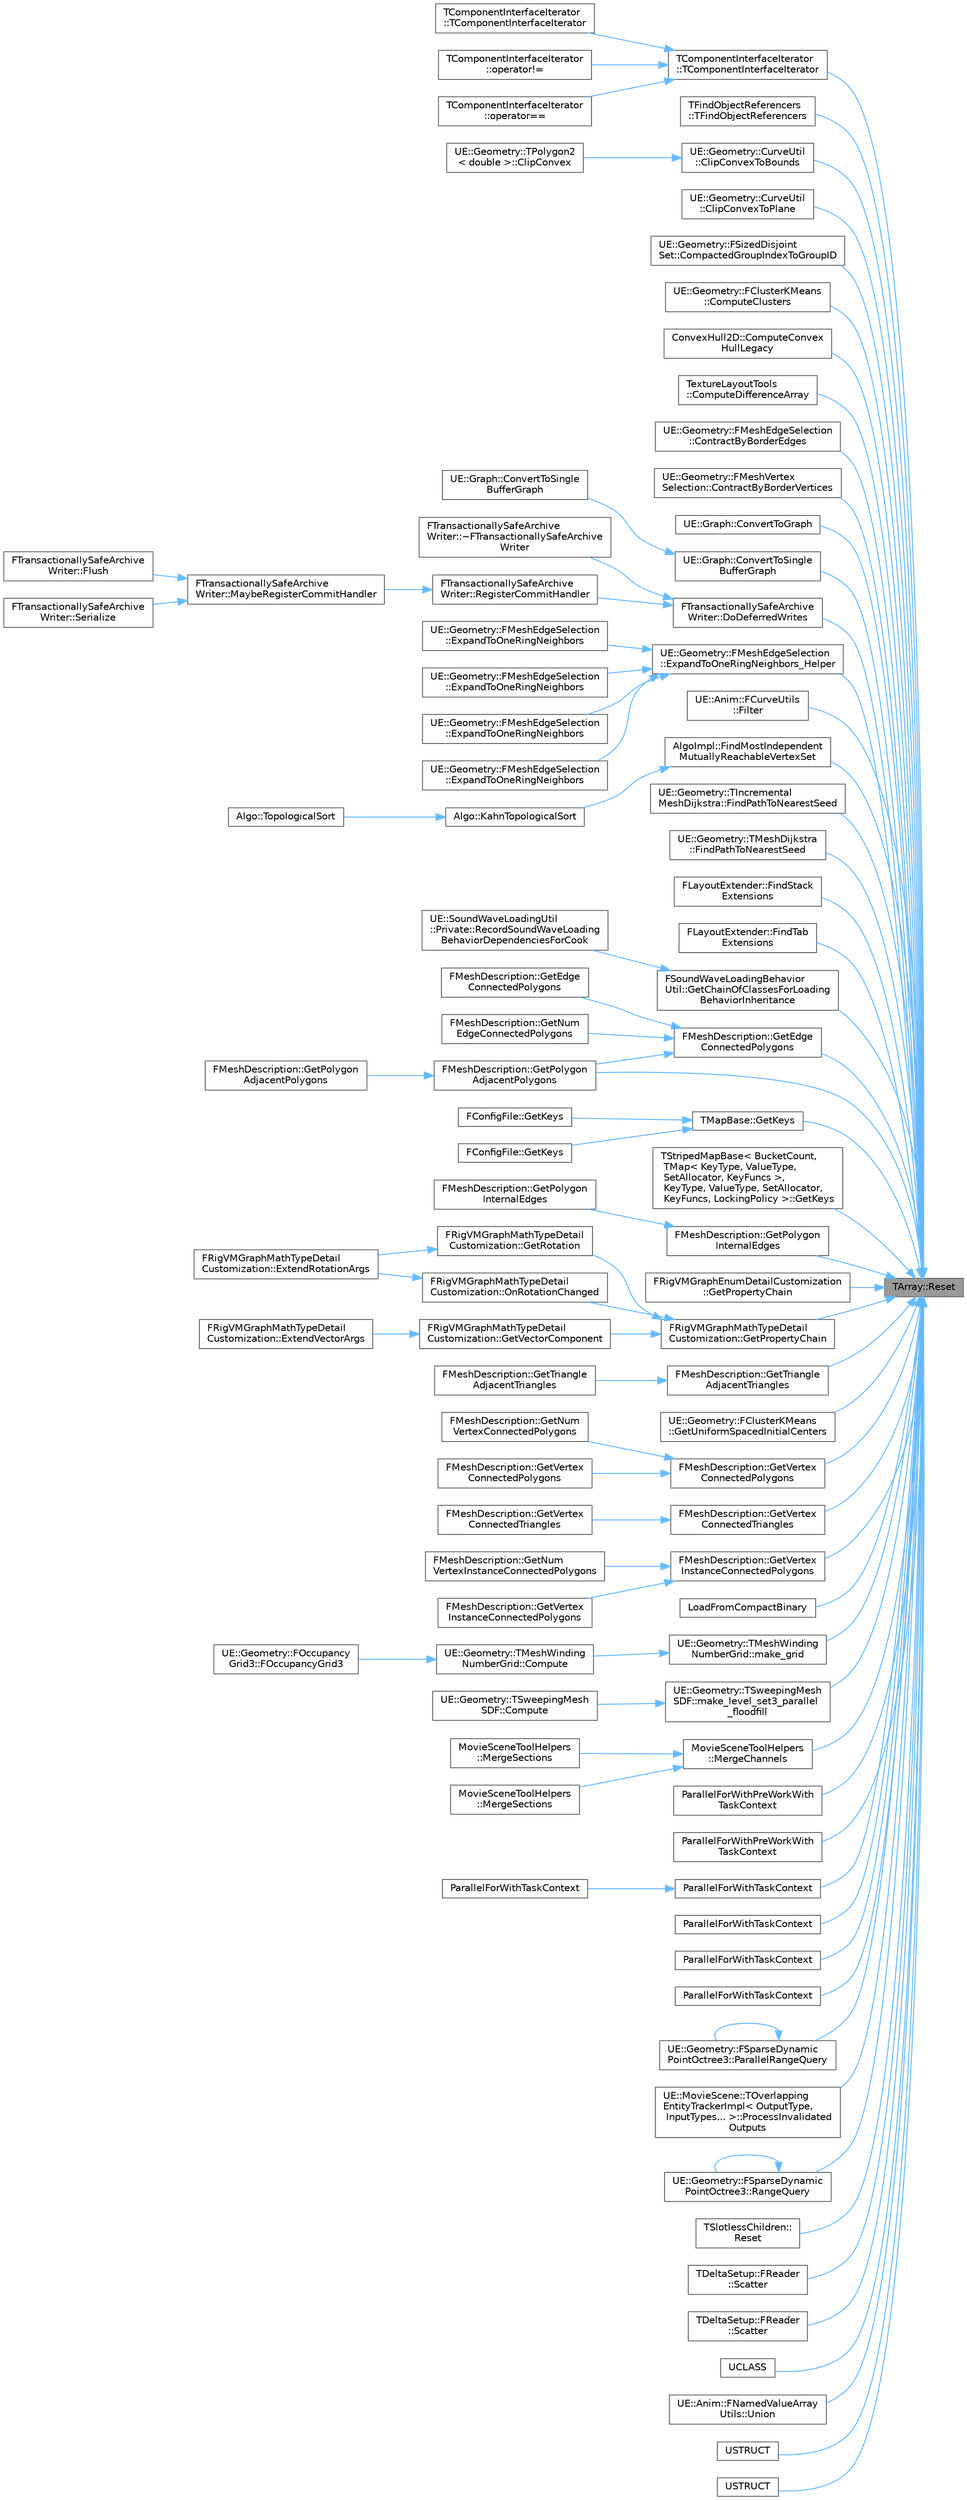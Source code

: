 digraph "TArray::Reset"
{
 // INTERACTIVE_SVG=YES
 // LATEX_PDF_SIZE
  bgcolor="transparent";
  edge [fontname=Helvetica,fontsize=10,labelfontname=Helvetica,labelfontsize=10];
  node [fontname=Helvetica,fontsize=10,shape=box,height=0.2,width=0.4];
  rankdir="RL";
  Node1 [id="Node000001",label="TArray::Reset",height=0.2,width=0.4,color="gray40", fillcolor="grey60", style="filled", fontcolor="black",tooltip="Same as empty, but doesn't change memory allocations, unless the new size is larger than the current ..."];
  Node1 -> Node2 [id="edge1_Node000001_Node000002",dir="back",color="steelblue1",style="solid",tooltip=" "];
  Node2 [id="Node000002",label="TComponentInterfaceIterator\l::TComponentInterfaceIterator",height=0.2,width=0.4,color="grey40", fillcolor="white", style="filled",URL="$dc/d95/classTComponentInterfaceIterator.html#a35b2b9bc37bc8e0a6e5f8c254d0f85e7",tooltip=" "];
  Node2 -> Node3 [id="edge2_Node000002_Node000003",dir="back",color="steelblue1",style="solid",tooltip=" "];
  Node3 [id="Node000003",label="TComponentInterfaceIterator\l::TComponentInterfaceIterator",height=0.2,width=0.4,color="grey40", fillcolor="white", style="filled",URL="$dc/d95/classTComponentInterfaceIterator.html#a00786f67e24847df1d0c009d319e4da8",tooltip=" "];
  Node2 -> Node4 [id="edge3_Node000002_Node000004",dir="back",color="steelblue1",style="solid",tooltip=" "];
  Node4 [id="Node000004",label="TComponentInterfaceIterator\l::operator!=",height=0.2,width=0.4,color="grey40", fillcolor="white", style="filled",URL="$dc/d95/classTComponentInterfaceIterator.html#a96f6ff41ace38bf81fde801d250e18af",tooltip=" "];
  Node2 -> Node5 [id="edge4_Node000002_Node000005",dir="back",color="steelblue1",style="solid",tooltip=" "];
  Node5 [id="Node000005",label="TComponentInterfaceIterator\l::operator==",height=0.2,width=0.4,color="grey40", fillcolor="white", style="filled",URL="$dc/d95/classTComponentInterfaceIterator.html#af1f2de91080f9a1dd2f7bb251093d9a8",tooltip=" "];
  Node1 -> Node6 [id="edge5_Node000001_Node000006",dir="back",color="steelblue1",style="solid",tooltip=" "];
  Node6 [id="Node000006",label="TFindObjectReferencers\l::TFindObjectReferencers",height=0.2,width=0.4,color="grey40", fillcolor="white", style="filled",URL="$d1/d9e/classTFindObjectReferencers.html#ad975031807ee2ec999a9b1233313a730",tooltip="Default constructor."];
  Node1 -> Node7 [id="edge6_Node000001_Node000007",dir="back",color="steelblue1",style="solid",tooltip=" "];
  Node7 [id="Node000007",label="UE::Geometry::CurveUtil\l::ClipConvexToBounds",height=0.2,width=0.4,color="grey40", fillcolor="white", style="filled",URL="$d7/dd2/namespaceUE_1_1Geometry_1_1CurveUtil.html#ab95013c4572c629b52a53a921a5dc120",tooltip="Use the Sutherland–Hodgman algorithm to clip the vertices to the given bounds Note if the path/polygo..."];
  Node7 -> Node8 [id="edge7_Node000007_Node000008",dir="back",color="steelblue1",style="solid",tooltip=" "];
  Node8 [id="Node000008",label="UE::Geometry::TPolygon2\l\< double \>::ClipConvex",height=0.2,width=0.4,color="grey40", fillcolor="white", style="filled",URL="$d0/df8/classUE_1_1Geometry_1_1TPolygon2.html#a8f14fc0c918d69c0db0f5a214c4e1962",tooltip=" "];
  Node1 -> Node9 [id="edge8_Node000001_Node000009",dir="back",color="steelblue1",style="solid",tooltip=" "];
  Node9 [id="Node000009",label="UE::Geometry::CurveUtil\l::ClipConvexToPlane",height=0.2,width=0.4,color="grey40", fillcolor="white", style="filled",URL="$d7/dd2/namespaceUE_1_1Geometry_1_1CurveUtil.html#a210e402520184d89fc7b7720f4bbd418",tooltip="Use the Sutherland–Hodgman algorithm to clip the vertices to the given plane Note if the path/polygon..."];
  Node1 -> Node10 [id="edge9_Node000001_Node000010",dir="back",color="steelblue1",style="solid",tooltip=" "];
  Node10 [id="Node000010",label="UE::Geometry::FSizedDisjoint\lSet::CompactedGroupIndexToGroupID",height=0.2,width=0.4,color="grey40", fillcolor="white", style="filled",URL="$da/d44/structUE_1_1Geometry_1_1FSizedDisjointSet.html#aa4e6194b9ce39aaeb17d1aeb5bbd64d5",tooltip="Create mappings between compacted Group Index and group ID, where the compacted indices numbers the g..."];
  Node1 -> Node11 [id="edge10_Node000001_Node000011",dir="back",color="steelblue1",style="solid",tooltip=" "];
  Node11 [id="Node000011",label="UE::Geometry::FClusterKMeans\l::ComputeClusters",height=0.2,width=0.4,color="grey40", fillcolor="white", style="filled",URL="$d7/dc1/structUE_1_1Geometry_1_1FClusterKMeans.html#abb849bcf81cc079171aba43a29f63da4",tooltip="Compute the K-Means clustering of FVector points."];
  Node1 -> Node12 [id="edge11_Node000001_Node000012",dir="back",color="steelblue1",style="solid",tooltip=" "];
  Node12 [id="Node000012",label="ConvexHull2D::ComputeConvex\lHullLegacy",height=0.2,width=0.4,color="grey40", fillcolor="white", style="filled",URL="$dd/db6/namespaceConvexHull2D.html#a86db4a642e78ef1d7283348110d54e5a",tooltip="Calculates convex hull on xy-plane of points on 'Points' and stores the indices of the resulting hull..."];
  Node1 -> Node13 [id="edge12_Node000001_Node000013",dir="back",color="steelblue1",style="solid",tooltip=" "];
  Node13 [id="Node000013",label="TextureLayoutTools\l::ComputeDifferenceArray",height=0.2,width=0.4,color="grey40", fillcolor="white", style="filled",URL="$d2/d6c/namespaceTextureLayoutTools.html#a346c4cca85c73c65f4e98efc2436b6c4",tooltip="Computes the difference between two value arrays (templated)"];
  Node1 -> Node14 [id="edge13_Node000001_Node000014",dir="back",color="steelblue1",style="solid",tooltip=" "];
  Node14 [id="Node000014",label="UE::Geometry::FMeshEdgeSelection\l::ContractByBorderEdges",height=0.2,width=0.4,color="grey40", fillcolor="white", style="filled",URL="$d5/de0/classUE_1_1Geometry_1_1FMeshEdgeSelection.html#aee85a10b219d661a1f968f68252598a4",tooltip="For each contraction, remove edges in current selection set that have any unselected edge neighboring..."];
  Node1 -> Node15 [id="edge14_Node000001_Node000015",dir="back",color="steelblue1",style="solid",tooltip=" "];
  Node15 [id="Node000015",label="UE::Geometry::FMeshVertex\lSelection::ContractByBorderVertices",height=0.2,width=0.4,color="grey40", fillcolor="white", style="filled",URL="$d8/dbe/classUE_1_1Geometry_1_1FMeshVertexSelection.html#ac1b9452f3144a20afe78b12928638308",tooltip="Remove all vertices in current selection set that have at least one neighbour vertex that is not sele..."];
  Node1 -> Node16 [id="edge15_Node000001_Node000016",dir="back",color="steelblue1",style="solid",tooltip=" "];
  Node16 [id="Node000016",label="UE::Graph::ConvertToGraph",height=0.2,width=0.4,color="grey40", fillcolor="white", style="filled",URL="$d3/d33/namespaceUE_1_1Graph.html#aa5c899f112dccf29af8f5200170f4661",tooltip="Convert an array of Keys and a function that returns the directed edges from each Key into the Normal..."];
  Node1 -> Node17 [id="edge16_Node000001_Node000017",dir="back",color="steelblue1",style="solid",tooltip=" "];
  Node17 [id="Node000017",label="UE::Graph::ConvertToSingle\lBufferGraph",height=0.2,width=0.4,color="grey40", fillcolor="white", style="filled",URL="$d3/d33/namespaceUE_1_1Graph.html#a0c4b13297a2a105503251c7823db9b1b",tooltip="Convert an array of separately allocated edge ranges into a single buffer shared by all vertices and ..."];
  Node17 -> Node18 [id="edge17_Node000017_Node000018",dir="back",color="steelblue1",style="solid",tooltip=" "];
  Node18 [id="Node000018",label="UE::Graph::ConvertToSingle\lBufferGraph",height=0.2,width=0.4,color="grey40", fillcolor="white", style="filled",URL="$d3/d33/namespaceUE_1_1Graph.html#af04cbc9cc91d5586d63f409047700e4d",tooltip="Convert an array of separately allocated edge ranges into a single buffer shared by all vertices and ..."];
  Node1 -> Node19 [id="edge18_Node000001_Node000019",dir="back",color="steelblue1",style="solid",tooltip=" "];
  Node19 [id="Node000019",label="FTransactionallySafeArchive\lWriter::DoDeferredWrites",height=0.2,width=0.4,color="grey40", fillcolor="white", style="filled",URL="$d1/dd1/classFTransactionallySafeArchiveWriter.html#a73b91557d4e99cb500c2219946c4e102",tooltip=" "];
  Node19 -> Node20 [id="edge19_Node000019_Node000020",dir="back",color="steelblue1",style="solid",tooltip=" "];
  Node20 [id="Node000020",label="FTransactionallySafeArchive\lWriter::~FTransactionallySafeArchive\lWriter",height=0.2,width=0.4,color="grey40", fillcolor="white", style="filled",URL="$d1/dd1/classFTransactionallySafeArchiveWriter.html#a496805d06aad0aebbc7ec081fe2df540",tooltip=" "];
  Node19 -> Node21 [id="edge20_Node000019_Node000021",dir="back",color="steelblue1",style="solid",tooltip=" "];
  Node21 [id="Node000021",label="FTransactionallySafeArchive\lWriter::RegisterCommitHandler",height=0.2,width=0.4,color="grey40", fillcolor="white", style="filled",URL="$d1/dd1/classFTransactionallySafeArchiveWriter.html#abc23b51aeafa7c84ee700ba321e30c80",tooltip=" "];
  Node21 -> Node22 [id="edge21_Node000021_Node000022",dir="back",color="steelblue1",style="solid",tooltip=" "];
  Node22 [id="Node000022",label="FTransactionallySafeArchive\lWriter::MaybeRegisterCommitHandler",height=0.2,width=0.4,color="grey40", fillcolor="white", style="filled",URL="$d1/dd1/classFTransactionallySafeArchiveWriter.html#ac32eddf170c3a1572b49490cb25130df",tooltip=" "];
  Node22 -> Node23 [id="edge22_Node000022_Node000023",dir="back",color="steelblue1",style="solid",tooltip=" "];
  Node23 [id="Node000023",label="FTransactionallySafeArchive\lWriter::Flush",height=0.2,width=0.4,color="grey40", fillcolor="white", style="filled",URL="$d1/dd1/classFTransactionallySafeArchiveWriter.html#a54d94599bab81d60f37816b29c858367",tooltip="Like all writes, flushes also need to be deferred to commit time."];
  Node22 -> Node24 [id="edge23_Node000022_Node000024",dir="back",color="steelblue1",style="solid",tooltip=" "];
  Node24 [id="Node000024",label="FTransactionallySafeArchive\lWriter::Serialize",height=0.2,width=0.4,color="grey40", fillcolor="white", style="filled",URL="$d1/dd1/classFTransactionallySafeArchiveWriter.html#a49525137390bc54f31f6b6d65e45b470",tooltip=" "];
  Node1 -> Node25 [id="edge24_Node000001_Node000025",dir="back",color="steelblue1",style="solid",tooltip=" "];
  Node25 [id="Node000025",label="UE::Geometry::FMeshEdgeSelection\l::ExpandToOneRingNeighbors_Helper",height=0.2,width=0.4,color="grey40", fillcolor="white", style="filled",URL="$d5/de0/classUE_1_1Geometry_1_1FMeshEdgeSelection.html#ac95172af48defefdc53ba1301cba0b14",tooltip=" "];
  Node25 -> Node26 [id="edge25_Node000025_Node000026",dir="back",color="steelblue1",style="solid",tooltip=" "];
  Node26 [id="Node000026",label="UE::Geometry::FMeshEdgeSelection\l::ExpandToOneRingNeighbors",height=0.2,width=0.4,color="grey40", fillcolor="white", style="filled",URL="$d5/de0/classUE_1_1Geometry_1_1FMeshEdgeSelection.html#a3a66b6df1ddc0c7832ede6b28f13314b",tooltip=" "];
  Node25 -> Node27 [id="edge26_Node000025_Node000027",dir="back",color="steelblue1",style="solid",tooltip=" "];
  Node27 [id="Node000027",label="UE::Geometry::FMeshEdgeSelection\l::ExpandToOneRingNeighbors",height=0.2,width=0.4,color="grey40", fillcolor="white", style="filled",URL="$d5/de0/classUE_1_1Geometry_1_1FMeshEdgeSelection.html#ab05c977814687fdd4989532f654a159e",tooltip=" "];
  Node25 -> Node28 [id="edge27_Node000025_Node000028",dir="back",color="steelblue1",style="solid",tooltip=" "];
  Node28 [id="Node000028",label="UE::Geometry::FMeshEdgeSelection\l::ExpandToOneRingNeighbors",height=0.2,width=0.4,color="grey40", fillcolor="white", style="filled",URL="$d5/de0/classUE_1_1Geometry_1_1FMeshEdgeSelection.html#afbec3e827ecd348564e8e29979b186f1",tooltip=" "];
  Node25 -> Node29 [id="edge28_Node000025_Node000029",dir="back",color="steelblue1",style="solid",tooltip=" "];
  Node29 [id="Node000029",label="UE::Geometry::FMeshEdgeSelection\l::ExpandToOneRingNeighbors",height=0.2,width=0.4,color="grey40", fillcolor="white", style="filled",URL="$d5/de0/classUE_1_1Geometry_1_1FMeshEdgeSelection.html#ab422eb6a917d6c679977c62dfd25b618",tooltip="Add all one-ring neighbors of current selection to set."];
  Node1 -> Node30 [id="edge29_Node000001_Node000030",dir="back",color="steelblue1",style="solid",tooltip=" "];
  Node30 [id="Node000030",label="UE::Anim::FCurveUtils\l::Filter",height=0.2,width=0.4,color="grey40", fillcolor="white", style="filled",URL="$d7/d7e/structUE_1_1Anim_1_1FCurveUtils.html#a95cda69f2c3df0267c2c0141dc064f39",tooltip="Remove any curves in InOutCurve that are filtered by InFilter."];
  Node1 -> Node31 [id="edge30_Node000001_Node000031",dir="back",color="steelblue1",style="solid",tooltip=" "];
  Node31 [id="Node000031",label="AlgoImpl::FindMostIndependent\lMutuallyReachableVertexSet",height=0.2,width=0.4,color="grey40", fillcolor="white", style="filled",URL="$db/d64/namespaceAlgoImpl.html#af38ce7f2d6efaf327a9c7223fdc54bbd",tooltip="Called when there is a MutuallyReachableVertexSet (aka no vertices are independent)."];
  Node31 -> Node32 [id="edge31_Node000031_Node000032",dir="back",color="steelblue1",style="solid",tooltip=" "];
  Node32 [id="Node000032",label="Algo::KahnTopologicalSort",height=0.2,width=0.4,color="grey40", fillcolor="white", style="filled",URL="$db/d33/namespaceAlgo.html#a231003554c827f132ff7e767bf161b4d",tooltip="Public entrypoint."];
  Node32 -> Node33 [id="edge32_Node000032_Node000033",dir="back",color="steelblue1",style="solid",tooltip=" "];
  Node33 [id="Node000033",label="Algo::TopologicalSort",height=0.2,width=0.4,color="grey40", fillcolor="white", style="filled",URL="$db/d33/namespaceAlgo.html#a019f59012ba87e9c255a73934d81f33b",tooltip="Sorts the given range in leaf to root order: For every pair of elements (A,B) where SortedIndex(A) < ..."];
  Node1 -> Node34 [id="edge33_Node000001_Node000034",dir="back",color="steelblue1",style="solid",tooltip=" "];
  Node34 [id="Node000034",label="UE::Geometry::TIncremental\lMeshDijkstra::FindPathToNearestSeed",height=0.2,width=0.4,color="grey40", fillcolor="white", style="filled",URL="$df/d7b/classUE_1_1Geometry_1_1TIncrementalMeshDijkstra.html#a5bf0924a3e63d85a5f6d85f56d828afc",tooltip="Find path from a point to the nearest seed point."];
  Node1 -> Node35 [id="edge34_Node000001_Node000035",dir="back",color="steelblue1",style="solid",tooltip=" "];
  Node35 [id="Node000035",label="UE::Geometry::TMeshDijkstra\l::FindPathToNearestSeed",height=0.2,width=0.4,color="grey40", fillcolor="white", style="filled",URL="$d0/d1d/classUE_1_1Geometry_1_1TMeshDijkstra.html#a72c9dce4b4f729ea6d236f6a18ac1c17",tooltip="Find path from a point to the nearest seed point."];
  Node1 -> Node36 [id="edge35_Node000001_Node000036",dir="back",color="steelblue1",style="solid",tooltip=" "];
  Node36 [id="Node000036",label="FLayoutExtender::FindStack\lExtensions",height=0.2,width=0.4,color="grey40", fillcolor="white", style="filled",URL="$d5/daf/classFLayoutExtender.html#a1046231324a8df6f61e0ef53aa52b7e9",tooltip="Populate the specified container with the tabs that relate to the specified stack."];
  Node1 -> Node37 [id="edge36_Node000001_Node000037",dir="back",color="steelblue1",style="solid",tooltip=" "];
  Node37 [id="Node000037",label="FLayoutExtender::FindTab\lExtensions",height=0.2,width=0.4,color="grey40", fillcolor="white", style="filled",URL="$d5/daf/classFLayoutExtender.html#af08cf38877830632fb8b1655209a2723",tooltip="Populate the specified container with the tabs that relate to the specified tab ID."];
  Node1 -> Node38 [id="edge37_Node000001_Node000038",dir="back",color="steelblue1",style="solid",tooltip=" "];
  Node38 [id="Node000038",label="FSoundWaveLoadingBehavior\lUtil::GetChainOfClassesForLoading\lBehaviorInheritance",height=0.2,width=0.4,color="grey40", fillcolor="white", style="filled",URL="$d8/d78/classFSoundWaveLoadingBehaviorUtil.html#afca6c430e88903acbbff37497f7033f1",tooltip=" "];
  Node38 -> Node39 [id="edge38_Node000038_Node000039",dir="back",color="steelblue1",style="solid",tooltip=" "];
  Node39 [id="Node000039",label="UE::SoundWaveLoadingUtil\l::Private::RecordSoundWaveLoading\lBehaviorDependenciesForCook",height=0.2,width=0.4,color="grey40", fillcolor="white", style="filled",URL="$da/da2/namespaceUE_1_1SoundWaveLoadingUtil_1_1Private.html#ae752a0d35e2f98daa5e5a04d289548ba",tooltip=" "];
  Node1 -> Node40 [id="edge39_Node000001_Node000040",dir="back",color="steelblue1",style="solid",tooltip=" "];
  Node40 [id="Node000040",label="FMeshDescription::GetEdge\lConnectedPolygons",height=0.2,width=0.4,color="grey40", fillcolor="white", style="filled",URL="$da/d5f/structFMeshDescription.html#a1d5df99bbc670f2d5cf3b516c5be878f",tooltip="Populates the passed array with polygon IDs connected to this edge."];
  Node40 -> Node41 [id="edge40_Node000040_Node000041",dir="back",color="steelblue1",style="solid",tooltip=" "];
  Node41 [id="Node000041",label="FMeshDescription::GetEdge\lConnectedPolygons",height=0.2,width=0.4,color="grey40", fillcolor="white", style="filled",URL="$da/d5f/structFMeshDescription.html#a25b7d06af334e0c0f5143c9fd4757d7e",tooltip="Returns the polygons connected to this edge as an array with the specified allocator template type."];
  Node40 -> Node42 [id="edge41_Node000040_Node000042",dir="back",color="steelblue1",style="solid",tooltip=" "];
  Node42 [id="Node000042",label="FMeshDescription::GetNum\lEdgeConnectedPolygons",height=0.2,width=0.4,color="grey40", fillcolor="white", style="filled",URL="$da/d5f/structFMeshDescription.html#a25252f9da020b66225e54031fd3c1f9c",tooltip="Returns the number of polygons connected to this edge."];
  Node40 -> Node43 [id="edge42_Node000040_Node000043",dir="back",color="steelblue1",style="solid",tooltip=" "];
  Node43 [id="Node000043",label="FMeshDescription::GetPolygon\lAdjacentPolygons",height=0.2,width=0.4,color="grey40", fillcolor="white", style="filled",URL="$da/d5f/structFMeshDescription.html#a8b69dedb041c81e0414d5856d6113224",tooltip="Populates the passed array with adjacent polygons."];
  Node43 -> Node44 [id="edge43_Node000043_Node000044",dir="back",color="steelblue1",style="solid",tooltip=" "];
  Node44 [id="Node000044",label="FMeshDescription::GetPolygon\lAdjacentPolygons",height=0.2,width=0.4,color="grey40", fillcolor="white", style="filled",URL="$da/d5f/structFMeshDescription.html#af8391ae692103c788daf140691b1ff25",tooltip="Return adjacent polygons into a TArray with the specified allocator."];
  Node1 -> Node45 [id="edge44_Node000001_Node000045",dir="back",color="steelblue1",style="solid",tooltip=" "];
  Node45 [id="Node000045",label="TMapBase::GetKeys",height=0.2,width=0.4,color="grey40", fillcolor="white", style="filled",URL="$d8/dad/classTMapBase.html#aa255faa70da5216a492c0a59f1293d79",tooltip="Get the unique keys contained within this map."];
  Node45 -> Node46 [id="edge45_Node000045_Node000046",dir="back",color="steelblue1",style="solid",tooltip=" "];
  Node46 [id="Node000046",label="FConfigFile::GetKeys",height=0.2,width=0.4,color="grey40", fillcolor="white", style="filled",URL="$da/d8b/classFConfigFile.html#addd33012e38316cfc33dbc2b262758f8",tooltip=" "];
  Node45 -> Node47 [id="edge46_Node000045_Node000047",dir="back",color="steelblue1",style="solid",tooltip=" "];
  Node47 [id="Node000047",label="FConfigFile::GetKeys",height=0.2,width=0.4,color="grey40", fillcolor="white", style="filled",URL="$da/d8b/classFConfigFile.html#a6c5812068fc7d705b878ab4c20d0f374",tooltip=" "];
  Node1 -> Node48 [id="edge47_Node000001_Node000048",dir="back",color="steelblue1",style="solid",tooltip=" "];
  Node48 [id="Node000048",label="TStripedMapBase\< BucketCount,\l TMap\< KeyType, ValueType,\l SetAllocator, KeyFuncs \>,\l KeyType, ValueType, SetAllocator,\l KeyFuncs, LockingPolicy \>::GetKeys",height=0.2,width=0.4,color="grey40", fillcolor="white", style="filled",URL="$db/df4/classTStripedMapBase.html#aa9beafb9c4bed5c372a517f9ad1b57df",tooltip=" "];
  Node1 -> Node43 [id="edge48_Node000001_Node000043",dir="back",color="steelblue1",style="solid",tooltip=" "];
  Node1 -> Node49 [id="edge49_Node000001_Node000049",dir="back",color="steelblue1",style="solid",tooltip=" "];
  Node49 [id="Node000049",label="FMeshDescription::GetPolygon\lInternalEdges",height=0.2,width=0.4,color="grey40", fillcolor="white", style="filled",URL="$da/d5f/structFMeshDescription.html#ab09c0ab70b3658659bf8a95eadfc4e91",tooltip="Populate the provided array with a list of edges which are internal to the polygon,..."];
  Node49 -> Node50 [id="edge50_Node000049_Node000050",dir="back",color="steelblue1",style="solid",tooltip=" "];
  Node50 [id="Node000050",label="FMeshDescription::GetPolygon\lInternalEdges",height=0.2,width=0.4,color="grey40", fillcolor="white", style="filled",URL="$da/d5f/structFMeshDescription.html#aee03a54270ded29ed22eddb9c8049358",tooltip="Return the internal edges of this polygon, i.e."];
  Node1 -> Node51 [id="edge51_Node000001_Node000051",dir="back",color="steelblue1",style="solid",tooltip=" "];
  Node51 [id="Node000051",label="FRigVMGraphEnumDetailCustomization\l::GetPropertyChain",height=0.2,width=0.4,color="grey40", fillcolor="white", style="filled",URL="$d2/d11/classFRigVMGraphEnumDetailCustomization.html#a90a3feaa998abfb7941f0b778cdd822b",tooltip=" "];
  Node1 -> Node52 [id="edge52_Node000001_Node000052",dir="back",color="steelblue1",style="solid",tooltip=" "];
  Node52 [id="Node000052",label="FRigVMGraphMathTypeDetail\lCustomization::GetPropertyChain",height=0.2,width=0.4,color="grey40", fillcolor="white", style="filled",URL="$d5/d20/classFRigVMGraphMathTypeDetailCustomization.html#a31baf97a6cae859a0e846c806d29784a",tooltip=" "];
  Node52 -> Node53 [id="edge53_Node000052_Node000053",dir="back",color="steelblue1",style="solid",tooltip=" "];
  Node53 [id="Node000053",label="FRigVMGraphMathTypeDetail\lCustomization::GetRotation",height=0.2,width=0.4,color="grey40", fillcolor="white", style="filled",URL="$d5/d20/classFRigVMGraphMathTypeDetailCustomization.html#a8d6c8102cdcd8b27f7ca3eff94cadc77",tooltip=" "];
  Node53 -> Node54 [id="edge54_Node000053_Node000054",dir="back",color="steelblue1",style="solid",tooltip=" "];
  Node54 [id="Node000054",label="FRigVMGraphMathTypeDetail\lCustomization::ExtendRotationArgs",height=0.2,width=0.4,color="grey40", fillcolor="white", style="filled",URL="$d5/d20/classFRigVMGraphMathTypeDetailCustomization.html#acd8e92e35b2f1d37d5bfd2e7305e8876",tooltip=" "];
  Node52 -> Node55 [id="edge55_Node000052_Node000055",dir="back",color="steelblue1",style="solid",tooltip=" "];
  Node55 [id="Node000055",label="FRigVMGraphMathTypeDetail\lCustomization::GetVectorComponent",height=0.2,width=0.4,color="grey40", fillcolor="white", style="filled",URL="$d5/d20/classFRigVMGraphMathTypeDetailCustomization.html#a0793d49f6504c2e64f199fc47247c61d",tooltip=" "];
  Node55 -> Node56 [id="edge56_Node000055_Node000056",dir="back",color="steelblue1",style="solid",tooltip=" "];
  Node56 [id="Node000056",label="FRigVMGraphMathTypeDetail\lCustomization::ExtendVectorArgs",height=0.2,width=0.4,color="grey40", fillcolor="white", style="filled",URL="$d5/d20/classFRigVMGraphMathTypeDetailCustomization.html#ac22957a3dba75dce3a6b8c4c5a8affe0",tooltip=" "];
  Node52 -> Node57 [id="edge57_Node000052_Node000057",dir="back",color="steelblue1",style="solid",tooltip=" "];
  Node57 [id="Node000057",label="FRigVMGraphMathTypeDetail\lCustomization::OnRotationChanged",height=0.2,width=0.4,color="grey40", fillcolor="white", style="filled",URL="$d5/d20/classFRigVMGraphMathTypeDetailCustomization.html#a00c08f4bea03cffea65b6126d405fc9c",tooltip=" "];
  Node57 -> Node54 [id="edge58_Node000057_Node000054",dir="back",color="steelblue1",style="solid",tooltip=" "];
  Node1 -> Node58 [id="edge59_Node000001_Node000058",dir="back",color="steelblue1",style="solid",tooltip=" "];
  Node58 [id="Node000058",label="FMeshDescription::GetTriangle\lAdjacentTriangles",height=0.2,width=0.4,color="grey40", fillcolor="white", style="filled",URL="$da/d5f/structFMeshDescription.html#abbae40b7dc81e1f46e9ae88761f5701e",tooltip="Populates the passed array with adjacent triangles."];
  Node58 -> Node59 [id="edge60_Node000058_Node000059",dir="back",color="steelblue1",style="solid",tooltip=" "];
  Node59 [id="Node000059",label="FMeshDescription::GetTriangle\lAdjacentTriangles",height=0.2,width=0.4,color="grey40", fillcolor="white", style="filled",URL="$da/d5f/structFMeshDescription.html#a0b22c4b546106c81a01772851c6ef768",tooltip="Return adjacent triangles into a TArray with the specified allocator."];
  Node1 -> Node60 [id="edge61_Node000001_Node000060",dir="back",color="steelblue1",style="solid",tooltip=" "];
  Node60 [id="Node000060",label="UE::Geometry::FClusterKMeans\l::GetUniformSpacedInitialCenters",height=0.2,width=0.4,color="grey40", fillcolor="white", style="filled",URL="$d7/dc1/structUE_1_1Geometry_1_1FClusterKMeans.html#a69faa9e9c5b4e229f8a278834472c492",tooltip="Helper function to generate (approximately) uniform-spaced initial clusters centers,..."];
  Node1 -> Node61 [id="edge62_Node000001_Node000061",dir="back",color="steelblue1",style="solid",tooltip=" "];
  Node61 [id="Node000061",label="FMeshDescription::GetVertex\lConnectedPolygons",height=0.2,width=0.4,color="grey40", fillcolor="white", style="filled",URL="$da/d5f/structFMeshDescription.html#a3fe4215e4e8cadc2bdb97e263a66b3fb",tooltip="Populates the passed array of PolygonIDs with the polygons connected to this vertex."];
  Node61 -> Node62 [id="edge63_Node000061_Node000062",dir="back",color="steelblue1",style="solid",tooltip=" "];
  Node62 [id="Node000062",label="FMeshDescription::GetNum\lVertexConnectedPolygons",height=0.2,width=0.4,color="grey40", fillcolor="white", style="filled",URL="$da/d5f/structFMeshDescription.html#a55047871ddf10db457c3c4e877f5a6e2",tooltip="Returns the number of polygons connected to this vertex."];
  Node61 -> Node63 [id="edge64_Node000061_Node000063",dir="back",color="steelblue1",style="solid",tooltip=" "];
  Node63 [id="Node000063",label="FMeshDescription::GetVertex\lConnectedPolygons",height=0.2,width=0.4,color="grey40", fillcolor="white", style="filled",URL="$da/d5f/structFMeshDescription.html#adbabdf8645360121e2f4f6540b029ae1",tooltip="Returns the polygons connected to this vertex as an array with the specified allocator template type."];
  Node1 -> Node64 [id="edge65_Node000001_Node000064",dir="back",color="steelblue1",style="solid",tooltip=" "];
  Node64 [id="Node000064",label="FMeshDescription::GetVertex\lConnectedTriangles",height=0.2,width=0.4,color="grey40", fillcolor="white", style="filled",URL="$da/d5f/structFMeshDescription.html#a39b84f9791c7457a5975c81316a27411",tooltip="Populates the passed array of TriangleIDs with the triangles connected to this vertex."];
  Node64 -> Node65 [id="edge66_Node000064_Node000065",dir="back",color="steelblue1",style="solid",tooltip=" "];
  Node65 [id="Node000065",label="FMeshDescription::GetVertex\lConnectedTriangles",height=0.2,width=0.4,color="grey40", fillcolor="white", style="filled",URL="$da/d5f/structFMeshDescription.html#aeb4c40a56fb6161dd3eb3a1a83acf1fe",tooltip="Returns the triangles connected to this vertex as an array with the specified allocator template type..."];
  Node1 -> Node66 [id="edge67_Node000001_Node000066",dir="back",color="steelblue1",style="solid",tooltip=" "];
  Node66 [id="Node000066",label="FMeshDescription::GetVertex\lInstanceConnectedPolygons",height=0.2,width=0.4,color="grey40", fillcolor="white", style="filled",URL="$da/d5f/structFMeshDescription.html#af49f2ba7e8ce7322b97ff0496b48c73a",tooltip="Populates the passed array with the polygons connected to this vertex instance."];
  Node66 -> Node67 [id="edge68_Node000066_Node000067",dir="back",color="steelblue1",style="solid",tooltip=" "];
  Node67 [id="Node000067",label="FMeshDescription::GetNum\lVertexInstanceConnectedPolygons",height=0.2,width=0.4,color="grey40", fillcolor="white", style="filled",URL="$da/d5f/structFMeshDescription.html#abca14120ba05ee003e0455d23263a047",tooltip="Returns the number of polygons connected to this vertex instance."];
  Node66 -> Node68 [id="edge69_Node000066_Node000068",dir="back",color="steelblue1",style="solid",tooltip=" "];
  Node68 [id="Node000068",label="FMeshDescription::GetVertex\lInstanceConnectedPolygons",height=0.2,width=0.4,color="grey40", fillcolor="white", style="filled",URL="$da/d5f/structFMeshDescription.html#a6933e6580c603f9bf872bf03c999d161",tooltip="Returns the polygons connected to this vertex instance as an array with the specified allocator templ..."];
  Node1 -> Node69 [id="edge70_Node000001_Node000069",dir="back",color="steelblue1",style="solid",tooltip=" "];
  Node69 [id="Node000069",label="LoadFromCompactBinary",height=0.2,width=0.4,color="grey40", fillcolor="white", style="filled",URL="$d5/da9/CompactBinarySerialization_8h.html#a796115c358319cf4665e5a60f4e240de",tooltip=" "];
  Node1 -> Node70 [id="edge71_Node000001_Node000070",dir="back",color="steelblue1",style="solid",tooltip=" "];
  Node70 [id="Node000070",label="UE::Geometry::TMeshWinding\lNumberGrid::make_grid",height=0.2,width=0.4,color="grey40", fillcolor="white", style="filled",URL="$d8/d62/classUE_1_1Geometry_1_1TMeshWindingNumberGrid.html#a2517cca7e2cd2c5bbc330f3e7b9ef435",tooltip=" "];
  Node70 -> Node71 [id="edge72_Node000070_Node000071",dir="back",color="steelblue1",style="solid",tooltip=" "];
  Node71 [id="Node000071",label="UE::Geometry::TMeshWinding\lNumberGrid::Compute",height=0.2,width=0.4,color="grey40", fillcolor="white", style="filled",URL="$d8/d62/classUE_1_1Geometry_1_1TMeshWindingNumberGrid.html#add8b176d6de81c5b78e2968b33244a32",tooltip=" "];
  Node71 -> Node72 [id="edge73_Node000071_Node000072",dir="back",color="steelblue1",style="solid",tooltip=" "];
  Node72 [id="Node000072",label="UE::Geometry::FOccupancy\lGrid3::FOccupancyGrid3",height=0.2,width=0.4,color="grey40", fillcolor="white", style="filled",URL="$d7/df2/structUE_1_1Geometry_1_1FOccupancyGrid3.html#a4aad7be746f02e77f485d8e53d06f6ad",tooltip=" "];
  Node1 -> Node73 [id="edge74_Node000001_Node000073",dir="back",color="steelblue1",style="solid",tooltip=" "];
  Node73 [id="Node000073",label="UE::Geometry::TSweepingMesh\lSDF::make_level_set3_parallel\l_floodfill",height=0.2,width=0.4,color="grey40", fillcolor="white", style="filled",URL="$dc/d4d/classUE_1_1Geometry_1_1TSweepingMeshSDF.html#a6006acc02ec4f581e4df72364150efe8",tooltip=" "];
  Node73 -> Node74 [id="edge75_Node000073_Node000074",dir="back",color="steelblue1",style="solid",tooltip=" "];
  Node74 [id="Node000074",label="UE::Geometry::TSweepingMesh\lSDF::Compute",height=0.2,width=0.4,color="grey40", fillcolor="white", style="filled",URL="$dc/d4d/classUE_1_1Geometry_1_1TSweepingMeshSDF.html#aeb546e96e9507e8391ea290f13d7b033",tooltip="Compute the SDF with exactly specified grid origin and dimensions."];
  Node1 -> Node75 [id="edge76_Node000001_Node000075",dir="back",color="steelblue1",style="solid",tooltip=" "];
  Node75 [id="Node000075",label="MovieSceneToolHelpers\l::MergeChannels",height=0.2,width=0.4,color="grey40", fillcolor="white", style="filled",URL="$d9/d4a/classMovieSceneToolHelpers.html#abb9a9db481ed946b92f866ce8117334b",tooltip=" "];
  Node75 -> Node76 [id="edge77_Node000075_Node000076",dir="back",color="steelblue1",style="solid",tooltip=" "];
  Node76 [id="Node000076",label="MovieSceneToolHelpers\l::MergeSections",height=0.2,width=0.4,color="grey40", fillcolor="white", style="filled",URL="$d9/d4a/classMovieSceneToolHelpers.html#ad7ecfef9df3c493db807aa99ef0e25bf",tooltip=" "];
  Node75 -> Node77 [id="edge78_Node000075_Node000077",dir="back",color="steelblue1",style="solid",tooltip=" "];
  Node77 [id="Node000077",label="MovieSceneToolHelpers\l::MergeSections",height=0.2,width=0.4,color="grey40", fillcolor="white", style="filled",URL="$d9/d4a/classMovieSceneToolHelpers.html#aa200fc537b8bcee724958fbd703f0176",tooltip=" "];
  Node1 -> Node78 [id="edge79_Node000001_Node000078",dir="back",color="steelblue1",style="solid",tooltip=" "];
  Node78 [id="Node000078",label="ParallelForWithPreWorkWith\lTaskContext",height=0.2,width=0.4,color="grey40", fillcolor="white", style="filled",URL="$d2/da1/ParallelFor_8h.html#aa39e7f77b03d5baa26335d7cdf4a1458",tooltip="General purpose parallel for that uses the taskgraph."];
  Node1 -> Node79 [id="edge80_Node000001_Node000079",dir="back",color="steelblue1",style="solid",tooltip=" "];
  Node79 [id="Node000079",label="ParallelForWithPreWorkWith\lTaskContext",height=0.2,width=0.4,color="grey40", fillcolor="white", style="filled",URL="$d2/da1/ParallelFor_8h.html#a20a62c4f7f05d2da6ffe59cc0ce3ae3d",tooltip="General purpose parallel for that uses the taskgraph."];
  Node1 -> Node80 [id="edge81_Node000001_Node000080",dir="back",color="steelblue1",style="solid",tooltip=" "];
  Node80 [id="Node000080",label="ParallelForWithTaskContext",height=0.2,width=0.4,color="grey40", fillcolor="white", style="filled",URL="$d2/da1/ParallelFor_8h.html#afb13995d3ac01e23a7064246baed39f9",tooltip="General purpose parallel for that uses the taskgraph."];
  Node80 -> Node81 [id="edge82_Node000080_Node000081",dir="back",color="steelblue1",style="solid",tooltip=" "];
  Node81 [id="Node000081",label="ParallelForWithTaskContext",height=0.2,width=0.4,color="grey40", fillcolor="white", style="filled",URL="$d2/da1/ParallelFor_8h.html#a0755a7843a676438cd1756b43c451ecf",tooltip="General purpose parallel for that uses the taskgraph."];
  Node1 -> Node82 [id="edge83_Node000001_Node000082",dir="back",color="steelblue1",style="solid",tooltip=" "];
  Node82 [id="Node000082",label="ParallelForWithTaskContext",height=0.2,width=0.4,color="grey40", fillcolor="white", style="filled",URL="$d2/da1/ParallelFor_8h.html#a09e3d3ddb9fd196f2679b5daa4bd3b10",tooltip="General purpose parallel for that uses the taskgraph."];
  Node1 -> Node83 [id="edge84_Node000001_Node000083",dir="back",color="steelblue1",style="solid",tooltip=" "];
  Node83 [id="Node000083",label="ParallelForWithTaskContext",height=0.2,width=0.4,color="grey40", fillcolor="white", style="filled",URL="$d2/da1/ParallelFor_8h.html#a2661696839d63b5491262c8057d4efcd",tooltip="General purpose parallel for that uses the taskgraph."];
  Node1 -> Node84 [id="edge85_Node000001_Node000084",dir="back",color="steelblue1",style="solid",tooltip=" "];
  Node84 [id="Node000084",label="ParallelForWithTaskContext",height=0.2,width=0.4,color="grey40", fillcolor="white", style="filled",URL="$d2/da1/ParallelFor_8h.html#a633f26879d4e7f2b3051e61a62f2eff9",tooltip="General purpose parallel for that uses the taskgraph."];
  Node1 -> Node85 [id="edge86_Node000001_Node000085",dir="back",color="steelblue1",style="solid",tooltip=" "];
  Node85 [id="Node000085",label="UE::Geometry::FSparseDynamic\lPointOctree3::ParallelRangeQuery",height=0.2,width=0.4,color="grey40", fillcolor="white", style="filled",URL="$d4/dcf/classUE_1_1Geometry_1_1FSparseDynamicPointOctree3.html#ae1432baa21f90d32760776f17945a9cb",tooltip="Collect PointIDs from all the cells with bounding boxes that intersect Bounds, where PredicateFunc pa..."];
  Node85 -> Node85 [id="edge87_Node000085_Node000085",dir="back",color="steelblue1",style="solid",tooltip=" "];
  Node1 -> Node86 [id="edge88_Node000001_Node000086",dir="back",color="steelblue1",style="solid",tooltip=" "];
  Node86 [id="Node000086",label="UE::MovieScene::TOverlapping\lEntityTrackerImpl\< OutputType,\l InputTypes... \>::ProcessInvalidated\lOutputs",height=0.2,width=0.4,color="grey40", fillcolor="white", style="filled",URL="$d5/de1/structUE_1_1MovieScene_1_1TOverlappingEntityTrackerImpl.html#a85770bbdeaefc838fafaf7b309e2bed0",tooltip=" "];
  Node1 -> Node87 [id="edge89_Node000001_Node000087",dir="back",color="steelblue1",style="solid",tooltip=" "];
  Node87 [id="Node000087",label="UE::Geometry::FSparseDynamic\lPointOctree3::RangeQuery",height=0.2,width=0.4,color="grey40", fillcolor="white", style="filled",URL="$d4/dcf/classUE_1_1Geometry_1_1FSparseDynamicPointOctree3.html#aae86745a1b8d2397a3188b58a5bc6013",tooltip="Collect PointIDs from all the cells with bounding boxes that intersect Bounds, where PredicateFunc pa..."];
  Node87 -> Node87 [id="edge90_Node000087_Node000087",dir="back",color="steelblue1",style="solid",tooltip=" "];
  Node1 -> Node88 [id="edge91_Node000001_Node000088",dir="back",color="steelblue1",style="solid",tooltip=" "];
  Node88 [id="Node000088",label="TSlotlessChildren::\lReset",height=0.2,width=0.4,color="grey40", fillcolor="white", style="filled",URL="$db/dfb/classTSlotlessChildren.html#a50f6f6c7ac13daa334ceb1bb9dc76fad",tooltip=" "];
  Node1 -> Node89 [id="edge92_Node000001_Node000089",dir="back",color="steelblue1",style="solid",tooltip=" "];
  Node89 [id="Node000089",label="TDeltaSetup::FReader\l::Scatter",height=0.2,width=0.4,color="grey40", fillcolor="white", style="filled",URL="$db/dab/structTDeltaSetup_1_1FReader.html#aa22a75b5806954ee3cdbc712d9f8a539",tooltip=" "];
  Node1 -> Node90 [id="edge93_Node000001_Node000090",dir="back",color="steelblue1",style="solid",tooltip=" "];
  Node90 [id="Node000090",label="TDeltaSetup::FReader\l::Scatter",height=0.2,width=0.4,color="grey40", fillcolor="white", style="filled",URL="$db/dab/structTDeltaSetup_1_1FReader.html#abbc9a3eb6ffdea0acfc0d31f25c533ac",tooltip=" "];
  Node1 -> Node91 [id="edge94_Node000001_Node000091",dir="back",color="steelblue1",style="solid",tooltip=" "];
  Node91 [id="Node000091",label="UCLASS",height=0.2,width=0.4,color="grey40", fillcolor="white", style="filled",URL="$d0/d43/Actor_8h.html#a423673fc0112544852d21aa5fa46cd19",tooltip="Actor is the base class for an Object that can be placed or spawned in a level."];
  Node1 -> Node92 [id="edge95_Node000001_Node000092",dir="back",color="steelblue1",style="solid",tooltip=" "];
  Node92 [id="Node000092",label="UE::Anim::FNamedValueArray\lUtils::Union",height=0.2,width=0.4,color="grey40", fillcolor="white", style="filled",URL="$d9/df7/structUE_1_1Anim_1_1FNamedValueArrayUtils.html#afb98193662bd93f96fef9cb60d2eee5b",tooltip=" "];
  Node1 -> Node93 [id="edge96_Node000001_Node000093",dir="back",color="steelblue1",style="solid",tooltip=" "];
  Node93 [id="Node000093",label="USTRUCT",height=0.2,width=0.4,color="grey40", fillcolor="white", style="filled",URL="$d1/d1d/WorldDataLayers_8h.html#a59a98a8a7020285addd93f904fe59147",tooltip=" "];
  Node1 -> Node94 [id="edge97_Node000001_Node000094",dir="back",color="steelblue1",style="solid",tooltip=" "];
  Node94 [id="Node000094",label="USTRUCT",height=0.2,width=0.4,color="grey40", fillcolor="white", style="filled",URL="$dc/dd1/RigVMProfilingInfo_8h.html#a1af15b98342c2801c3cd531acede2ba2",tooltip=" "];
}
